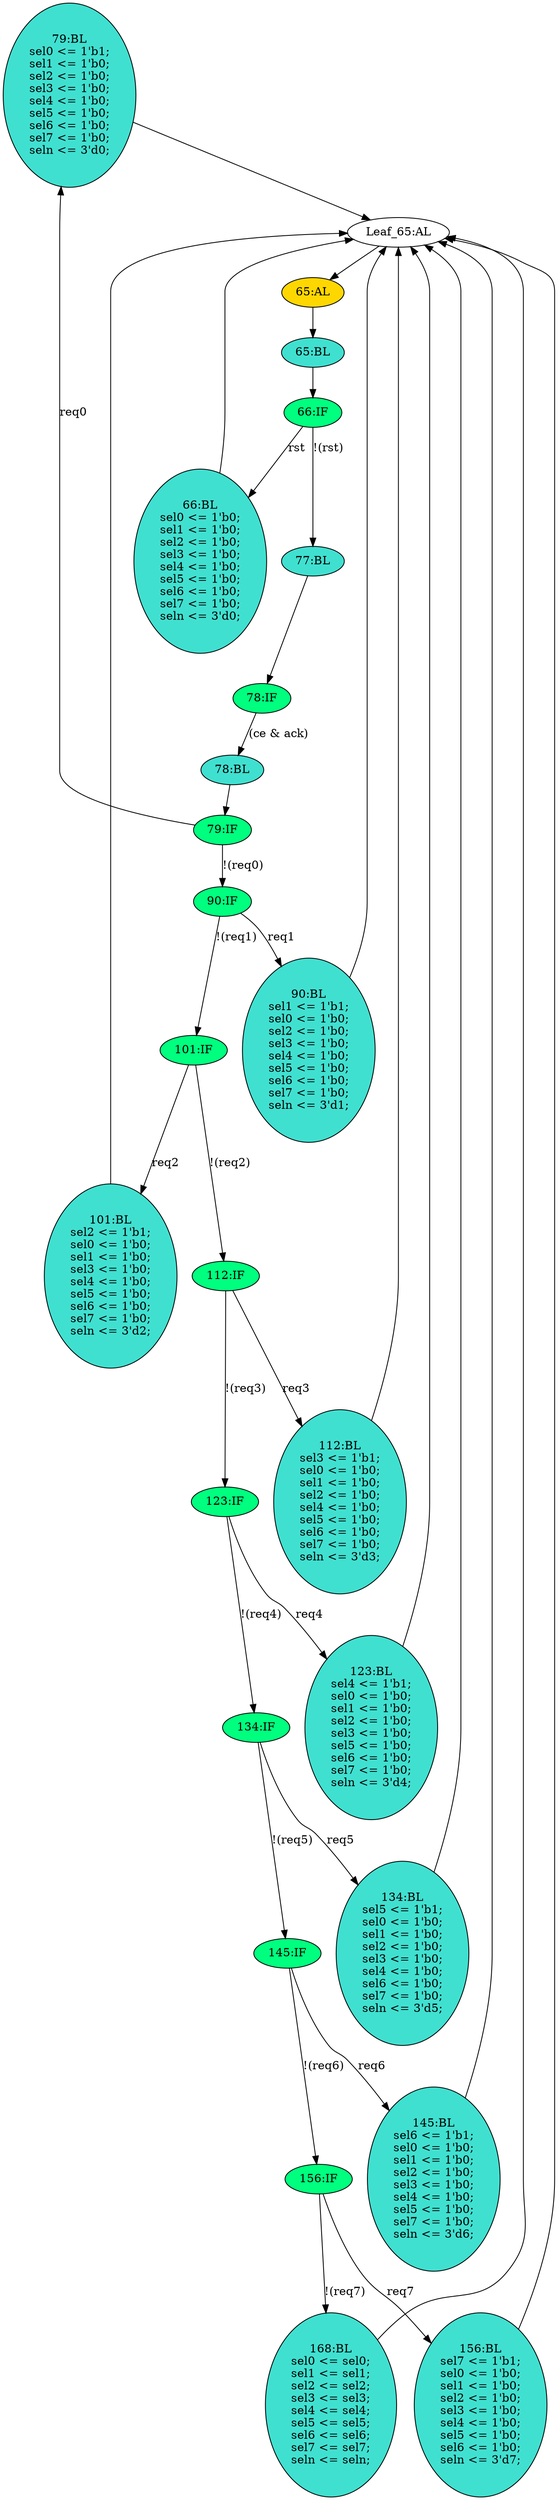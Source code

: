 strict digraph "compose( ,  )" {
	node [label="\N"];
	"79:BL"	 [ast="<pyverilog.vparser.ast.Block object at 0x7fa965554150>",
		fillcolor=turquoise,
		label="79:BL
sel0 <= 1'b1;
sel1 <= 1'b0;
sel2 <= 1'b0;
sel3 <= 1'b0;
sel4 <= 1'b0;
sel5 <= 1'b0;
sel6 <= 1'b0;
sel7 <= 1'b0;
seln <= 3'\
d0;",
		statements="[<pyverilog.vparser.ast.NonblockingSubstitution object at 0x7fa965555890>, <pyverilog.vparser.ast.NonblockingSubstitution object \
at 0x7fa9655559d0>, <pyverilog.vparser.ast.NonblockingSubstitution object at 0x7fa965555b10>, <pyverilog.vparser.ast.NonblockingSubstitution \
object at 0x7fa965555c50>, <pyverilog.vparser.ast.NonblockingSubstitution object at 0x7fa965555d90>, <pyverilog.vparser.ast.NonblockingSubstitution \
object at 0x7fa965555ed0>, <pyverilog.vparser.ast.NonblockingSubstitution object at 0x7fa965554050>, <pyverilog.vparser.ast.NonblockingSubstitution \
object at 0x7fa965554190>, <pyverilog.vparser.ast.NonblockingSubstitution object at 0x7fa9655542d0>]",
		style=filled,
		typ=Block];
	"Leaf_65:AL"	 [def_var="['seln', 'sel4', 'sel5', 'sel6', 'sel7', 'sel0', 'sel1', 'sel2', 'sel3']",
		label="Leaf_65:AL"];
	"79:BL" -> "Leaf_65:AL"	 [cond="[]",
		lineno=None];
	"66:IF"	 [ast="<pyverilog.vparser.ast.IfStatement object at 0x7fa965555450>",
		fillcolor=springgreen,
		label="66:IF",
		statements="[]",
		style=filled,
		typ=IfStatement];
	"66:BL"	 [ast="<pyverilog.vparser.ast.Block object at 0x7fa965555250>",
		fillcolor=turquoise,
		label="66:BL
sel0 <= 1'b0;
sel1 <= 1'b0;
sel2 <= 1'b0;
sel3 <= 1'b0;
sel4 <= 1'b0;
sel5 <= 1'b0;
sel6 <= 1'b0;
sel7 <= 1'b0;
seln <= 3'\
d0;",
		statements="[<pyverilog.vparser.ast.NonblockingSubstitution object at 0x7fa96599f990>, <pyverilog.vparser.ast.NonblockingSubstitution object \
at 0x7fa96599fad0>, <pyverilog.vparser.ast.NonblockingSubstitution object at 0x7fa96599fc10>, <pyverilog.vparser.ast.NonblockingSubstitution \
object at 0x7fa96599fd50>, <pyverilog.vparser.ast.NonblockingSubstitution object at 0x7fa96599fe90>, <pyverilog.vparser.ast.NonblockingSubstitution \
object at 0x7fa96599ffd0>, <pyverilog.vparser.ast.NonblockingSubstitution object at 0x7fa965555150>, <pyverilog.vparser.ast.NonblockingSubstitution \
object at 0x7fa965555290>, <pyverilog.vparser.ast.NonblockingSubstitution object at 0x7fa9655553d0>]",
		style=filled,
		typ=Block];
	"66:IF" -> "66:BL"	 [cond="['rst']",
		label=rst,
		lineno=66];
	"77:BL"	 [ast="<pyverilog.vparser.ast.Block object at 0x7fa965555390>",
		fillcolor=turquoise,
		label="77:BL",
		statements="[]",
		style=filled,
		typ=Block];
	"66:IF" -> "77:BL"	 [cond="['rst']",
		label="!(rst)",
		lineno=66];
	"112:IF"	 [ast="<pyverilog.vparser.ast.IfStatement object at 0x7fa96592aa10>",
		fillcolor=springgreen,
		label="112:IF",
		statements="[]",
		style=filled,
		typ=IfStatement];
	"112:BL"	 [ast="<pyverilog.vparser.ast.Block object at 0x7fa96592a810>",
		fillcolor=turquoise,
		label="112:BL
sel3 <= 1'b1;
sel0 <= 1'b0;
sel1 <= 1'b0;
sel2 <= 1'b0;
sel4 <= 1'b0;
sel5 <= 1'b0;
sel6 <= 1'b0;
sel7 <= 1'b0;
seln <= 3'\
d3;",
		statements="[<pyverilog.vparser.ast.NonblockingSubstitution object at 0x7fa965938f50>, <pyverilog.vparser.ast.NonblockingSubstitution object \
at 0x7fa96592a0d0>, <pyverilog.vparser.ast.NonblockingSubstitution object at 0x7fa96592a210>, <pyverilog.vparser.ast.NonblockingSubstitution \
object at 0x7fa96592a350>, <pyverilog.vparser.ast.NonblockingSubstitution object at 0x7fa96592a490>, <pyverilog.vparser.ast.NonblockingSubstitution \
object at 0x7fa96592a5d0>, <pyverilog.vparser.ast.NonblockingSubstitution object at 0x7fa96592a710>, <pyverilog.vparser.ast.NonblockingSubstitution \
object at 0x7fa96592a850>, <pyverilog.vparser.ast.NonblockingSubstitution object at 0x7fa96592a990>]",
		style=filled,
		typ=Block];
	"112:IF" -> "112:BL"	 [cond="['req3']",
		label=req3,
		lineno=112];
	"123:IF"	 [ast="<pyverilog.vparser.ast.IfStatement object at 0x7fa96592c710>",
		fillcolor=springgreen,
		label="123:IF",
		statements="[]",
		style=filled,
		typ=IfStatement];
	"112:IF" -> "123:IF"	 [cond="['req3']",
		label="!(req3)",
		lineno=112];
	"90:IF"	 [ast="<pyverilog.vparser.ast.IfStatement object at 0x7fa965554f50>",
		fillcolor=springgreen,
		label="90:IF",
		statements="[]",
		style=filled,
		typ=IfStatement];
	"101:IF"	 [ast="<pyverilog.vparser.ast.IfStatement object at 0x7fa965938d10>",
		fillcolor=springgreen,
		label="101:IF",
		statements="[]",
		style=filled,
		typ=IfStatement];
	"90:IF" -> "101:IF"	 [cond="['req1']",
		label="!(req1)",
		lineno=90];
	"90:BL"	 [ast="<pyverilog.vparser.ast.Block object at 0x7fa965554e10>",
		fillcolor=turquoise,
		label="90:BL
sel1 <= 1'b1;
sel0 <= 1'b0;
sel2 <= 1'b0;
sel3 <= 1'b0;
sel4 <= 1'b0;
sel5 <= 1'b0;
sel6 <= 1'b0;
sel7 <= 1'b0;
seln <= 3'\
d1;",
		statements="[<pyverilog.vparser.ast.NonblockingSubstitution object at 0x7fa965554590>, <pyverilog.vparser.ast.NonblockingSubstitution object \
at 0x7fa9655546d0>, <pyverilog.vparser.ast.NonblockingSubstitution object at 0x7fa965554810>, <pyverilog.vparser.ast.NonblockingSubstitution \
object at 0x7fa965554950>, <pyverilog.vparser.ast.NonblockingSubstitution object at 0x7fa965554a90>, <pyverilog.vparser.ast.NonblockingSubstitution \
object at 0x7fa965554bd0>, <pyverilog.vparser.ast.NonblockingSubstitution object at 0x7fa965554d10>, <pyverilog.vparser.ast.NonblockingSubstitution \
object at 0x7fa965554e50>, <pyverilog.vparser.ast.NonblockingSubstitution object at 0x7fa965554f90>]",
		style=filled,
		typ=Block];
	"90:IF" -> "90:BL"	 [cond="['req1']",
		label=req1,
		lineno=90];
	"101:IF" -> "112:IF"	 [cond="['req2']",
		label="!(req2)",
		lineno=101];
	"101:BL"	 [ast="<pyverilog.vparser.ast.Block object at 0x7fa965938b10>",
		fillcolor=turquoise,
		label="101:BL
sel2 <= 1'b1;
sel0 <= 1'b0;
sel1 <= 1'b0;
sel3 <= 1'b0;
sel4 <= 1'b0;
sel5 <= 1'b0;
sel6 <= 1'b0;
sel7 <= 1'b0;
seln <= 3'\
d2;",
		statements="[<pyverilog.vparser.ast.NonblockingSubstitution object at 0x7fa965938290>, <pyverilog.vparser.ast.NonblockingSubstitution object \
at 0x7fa9659383d0>, <pyverilog.vparser.ast.NonblockingSubstitution object at 0x7fa965938510>, <pyverilog.vparser.ast.NonblockingSubstitution \
object at 0x7fa965938650>, <pyverilog.vparser.ast.NonblockingSubstitution object at 0x7fa965938790>, <pyverilog.vparser.ast.NonblockingSubstitution \
object at 0x7fa9659388d0>, <pyverilog.vparser.ast.NonblockingSubstitution object at 0x7fa965938a10>, <pyverilog.vparser.ast.NonblockingSubstitution \
object at 0x7fa965938b50>, <pyverilog.vparser.ast.NonblockingSubstitution object at 0x7fa965938c90>]",
		style=filled,
		typ=Block];
	"101:IF" -> "101:BL"	 [cond="['req2']",
		label=req2,
		lineno=101];
	"123:BL"	 [ast="<pyverilog.vparser.ast.Block object at 0x7fa96592c510>",
		fillcolor=turquoise,
		label="123:BL
sel4 <= 1'b1;
sel0 <= 1'b0;
sel1 <= 1'b0;
sel2 <= 1'b0;
sel3 <= 1'b0;
sel5 <= 1'b0;
sel6 <= 1'b0;
sel7 <= 1'b0;
seln <= 3'\
d4;",
		statements="[<pyverilog.vparser.ast.NonblockingSubstitution object at 0x7fa96592ac50>, <pyverilog.vparser.ast.NonblockingSubstitution object \
at 0x7fa96592ad90>, <pyverilog.vparser.ast.NonblockingSubstitution object at 0x7fa96592aed0>, <pyverilog.vparser.ast.NonblockingSubstitution \
object at 0x7fa96592c050>, <pyverilog.vparser.ast.NonblockingSubstitution object at 0x7fa96592c190>, <pyverilog.vparser.ast.NonblockingSubstitution \
object at 0x7fa96592c2d0>, <pyverilog.vparser.ast.NonblockingSubstitution object at 0x7fa96592c410>, <pyverilog.vparser.ast.NonblockingSubstitution \
object at 0x7fa96592c550>, <pyverilog.vparser.ast.NonblockingSubstitution object at 0x7fa96592c690>]",
		style=filled,
		typ=Block];
	"123:BL" -> "Leaf_65:AL"	 [cond="[]",
		lineno=None];
	"65:AL"	 [ast="<pyverilog.vparser.ast.Always object at 0x7fa96599f750>",
		clk_sens=True,
		fillcolor=gold,
		label="65:AL",
		sens="['clk']",
		statements="[]",
		style=filled,
		typ=Always,
		use_var="['seln', 'sel4', 'ack', 'req5', 'req6', 'req7', 'req0', 'req1', 'req2', 'req3', 'req4', 'ce', 'rst', 'sel5', 'sel6', 'sel7', 'sel0', '\
sel1', 'sel2', 'sel3']"];
	"Leaf_65:AL" -> "65:AL";
	"78:IF"	 [ast="<pyverilog.vparser.ast.IfStatement object at 0x7fa9655555d0>",
		fillcolor=springgreen,
		label="78:IF",
		statements="[]",
		style=filled,
		typ=IfStatement];
	"78:BL"	 [ast="<pyverilog.vparser.ast.Block object at 0x7fa965555650>",
		fillcolor=turquoise,
		label="78:BL",
		statements="[]",
		style=filled,
		typ=Block];
	"78:IF" -> "78:BL"	 [cond="['ce', 'ack']",
		label="(ce & ack)",
		lineno=78];
	"65:BL"	 [ast="<pyverilog.vparser.ast.Block object at 0x7fa96599f7d0>",
		fillcolor=turquoise,
		label="65:BL",
		statements="[]",
		style=filled,
		typ=Block];
	"65:BL" -> "66:IF"	 [cond="[]",
		lineno=None];
	"101:BL" -> "Leaf_65:AL"	 [cond="[]",
		lineno=None];
	"66:BL" -> "Leaf_65:AL"	 [cond="[]",
		lineno=None];
	"112:BL" -> "Leaf_65:AL"	 [cond="[]",
		lineno=None];
	"77:BL" -> "78:IF"	 [cond="[]",
		lineno=None];
	"90:BL" -> "Leaf_65:AL"	 [cond="[]",
		lineno=None];
	"156:IF"	 [ast="<pyverilog.vparser.ast.IfStatement object at 0x7fa965931dd0>",
		fillcolor=springgreen,
		label="156:IF",
		statements="[]",
		style=filled,
		typ=IfStatement];
	"156:BL"	 [ast="<pyverilog.vparser.ast.Block object at 0x7fa965931bd0>",
		fillcolor=turquoise,
		label="156:BL
sel7 <= 1'b1;
sel0 <= 1'b0;
sel1 <= 1'b0;
sel2 <= 1'b0;
sel3 <= 1'b0;
sel4 <= 1'b0;
sel5 <= 1'b0;
sel6 <= 1'b0;
seln <= 3'\
d7;",
		statements="[<pyverilog.vparser.ast.NonblockingSubstitution object at 0x7fa965931350>, <pyverilog.vparser.ast.NonblockingSubstitution object \
at 0x7fa965931490>, <pyverilog.vparser.ast.NonblockingSubstitution object at 0x7fa9659315d0>, <pyverilog.vparser.ast.NonblockingSubstitution \
object at 0x7fa965931710>, <pyverilog.vparser.ast.NonblockingSubstitution object at 0x7fa965931850>, <pyverilog.vparser.ast.NonblockingSubstitution \
object at 0x7fa965931990>, <pyverilog.vparser.ast.NonblockingSubstitution object at 0x7fa965931ad0>, <pyverilog.vparser.ast.NonblockingSubstitution \
object at 0x7fa965931c10>, <pyverilog.vparser.ast.NonblockingSubstitution object at 0x7fa965931d50>]",
		style=filled,
		typ=Block];
	"156:IF" -> "156:BL"	 [cond="['req7']",
		label=req7,
		lineno=156];
	"168:BL"	 [ast="<pyverilog.vparser.ast.Block object at 0x7fa9659357d0>",
		fillcolor=turquoise,
		label="168:BL
sel0 <= sel0;
sel1 <= sel1;
sel2 <= sel2;
sel3 <= sel3;
sel4 <= sel4;
sel5 <= sel5;
sel6 <= sel6;
sel7 <= sel7;
seln <= seln;",
		statements="[<pyverilog.vparser.ast.NonblockingSubstitution object at 0x7fa965931f10>, <pyverilog.vparser.ast.NonblockingSubstitution object \
at 0x7fa965935090>, <pyverilog.vparser.ast.NonblockingSubstitution object at 0x7fa9659351d0>, <pyverilog.vparser.ast.NonblockingSubstitution \
object at 0x7fa965935310>, <pyverilog.vparser.ast.NonblockingSubstitution object at 0x7fa965935450>, <pyverilog.vparser.ast.NonblockingSubstitution \
object at 0x7fa965935590>, <pyverilog.vparser.ast.NonblockingSubstitution object at 0x7fa9659356d0>, <pyverilog.vparser.ast.NonblockingSubstitution \
object at 0x7fa965935810>, <pyverilog.vparser.ast.NonblockingSubstitution object at 0x7fa965935950>]",
		style=filled,
		typ=Block];
	"156:IF" -> "168:BL"	 [cond="['req7']",
		label="!(req7)",
		lineno=156];
	"123:IF" -> "123:BL"	 [cond="['req4']",
		label=req4,
		lineno=123];
	"134:IF"	 [ast="<pyverilog.vparser.ast.IfStatement object at 0x7fa96592f410>",
		fillcolor=springgreen,
		label="134:IF",
		statements="[]",
		style=filled,
		typ=IfStatement];
	"123:IF" -> "134:IF"	 [cond="['req4']",
		label="!(req4)",
		lineno=123];
	"79:IF"	 [ast="<pyverilog.vparser.ast.IfStatement object at 0x7fa965554350>",
		fillcolor=springgreen,
		label="79:IF",
		statements="[]",
		style=filled,
		typ=IfStatement];
	"78:BL" -> "79:IF"	 [cond="[]",
		lineno=None];
	"79:IF" -> "79:BL"	 [cond="['req0']",
		label=req0,
		lineno=79];
	"79:IF" -> "90:IF"	 [cond="['req0']",
		label="!(req0)",
		lineno=79];
	"145:BL"	 [ast="<pyverilog.vparser.ast.Block object at 0x7fa96592fed0>",
		fillcolor=turquoise,
		label="145:BL
sel6 <= 1'b1;
sel0 <= 1'b0;
sel1 <= 1'b0;
sel2 <= 1'b0;
sel3 <= 1'b0;
sel4 <= 1'b0;
sel5 <= 1'b0;
sel7 <= 1'b0;
seln <= 3'\
d6;",
		statements="[<pyverilog.vparser.ast.NonblockingSubstitution object at 0x7fa96592f650>, <pyverilog.vparser.ast.NonblockingSubstitution object \
at 0x7fa96592f790>, <pyverilog.vparser.ast.NonblockingSubstitution object at 0x7fa96592f8d0>, <pyverilog.vparser.ast.NonblockingSubstitution \
object at 0x7fa96592fa10>, <pyverilog.vparser.ast.NonblockingSubstitution object at 0x7fa96592fb50>, <pyverilog.vparser.ast.NonblockingSubstitution \
object at 0x7fa96592fc90>, <pyverilog.vparser.ast.NonblockingSubstitution object at 0x7fa96592fdd0>, <pyverilog.vparser.ast.NonblockingSubstitution \
object at 0x7fa96592ff10>, <pyverilog.vparser.ast.NonblockingSubstitution object at 0x7fa965931090>]",
		style=filled,
		typ=Block];
	"145:BL" -> "Leaf_65:AL"	 [cond="[]",
		lineno=None];
	"134:BL"	 [ast="<pyverilog.vparser.ast.Block object at 0x7fa96592f210>",
		fillcolor=turquoise,
		label="134:BL
sel5 <= 1'b1;
sel0 <= 1'b0;
sel1 <= 1'b0;
sel2 <= 1'b0;
sel3 <= 1'b0;
sel4 <= 1'b0;
sel6 <= 1'b0;
sel7 <= 1'b0;
seln <= 3'\
d5;",
		statements="[<pyverilog.vparser.ast.NonblockingSubstitution object at 0x7fa96592c950>, <pyverilog.vparser.ast.NonblockingSubstitution object \
at 0x7fa96592ca90>, <pyverilog.vparser.ast.NonblockingSubstitution object at 0x7fa96592cbd0>, <pyverilog.vparser.ast.NonblockingSubstitution \
object at 0x7fa96592cd10>, <pyverilog.vparser.ast.NonblockingSubstitution object at 0x7fa96592ce50>, <pyverilog.vparser.ast.NonblockingSubstitution \
object at 0x7fa96592cf90>, <pyverilog.vparser.ast.NonblockingSubstitution object at 0x7fa96592f110>, <pyverilog.vparser.ast.NonblockingSubstitution \
object at 0x7fa96592f250>, <pyverilog.vparser.ast.NonblockingSubstitution object at 0x7fa96592f390>]",
		style=filled,
		typ=Block];
	"134:BL" -> "Leaf_65:AL"	 [cond="[]",
		lineno=None];
	"134:IF" -> "134:BL"	 [cond="['req5']",
		label=req5,
		lineno=134];
	"145:IF"	 [ast="<pyverilog.vparser.ast.IfStatement object at 0x7fa965931110>",
		fillcolor=springgreen,
		label="145:IF",
		statements="[]",
		style=filled,
		typ=IfStatement];
	"134:IF" -> "145:IF"	 [cond="['req5']",
		label="!(req5)",
		lineno=134];
	"156:BL" -> "Leaf_65:AL"	 [cond="[]",
		lineno=None];
	"145:IF" -> "156:IF"	 [cond="['req6']",
		label="!(req6)",
		lineno=145];
	"145:IF" -> "145:BL"	 [cond="['req6']",
		label=req6,
		lineno=145];
	"168:BL" -> "Leaf_65:AL"	 [cond="[]",
		lineno=None];
	"65:AL" -> "65:BL"	 [cond="[]",
		lineno=None];
}
